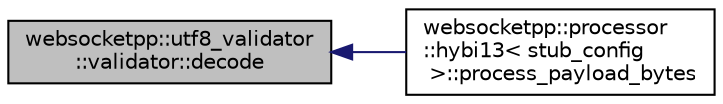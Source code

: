 digraph "websocketpp::utf8_validator::validator::decode"
{
  edge [fontname="Helvetica",fontsize="10",labelfontname="Helvetica",labelfontsize="10"];
  node [fontname="Helvetica",fontsize="10",shape=record];
  rankdir="LR";
  Node6 [label="websocketpp::utf8_validator\l::validator::decode",height=0.2,width=0.4,color="black", fillcolor="grey75", style="filled", fontcolor="black"];
  Node6 -> Node7 [dir="back",color="midnightblue",fontsize="10",style="solid"];
  Node7 [label="websocketpp::processor\l::hybi13\< stub_config\l \>::process_payload_bytes",height=0.2,width=0.4,color="black", fillcolor="white", style="filled",URL="$classwebsocketpp_1_1processor_1_1hybi13.html#aa7eece3f48840535f41b625061fa7867",tooltip="Reads bytes from buf into message payload. "];
}
